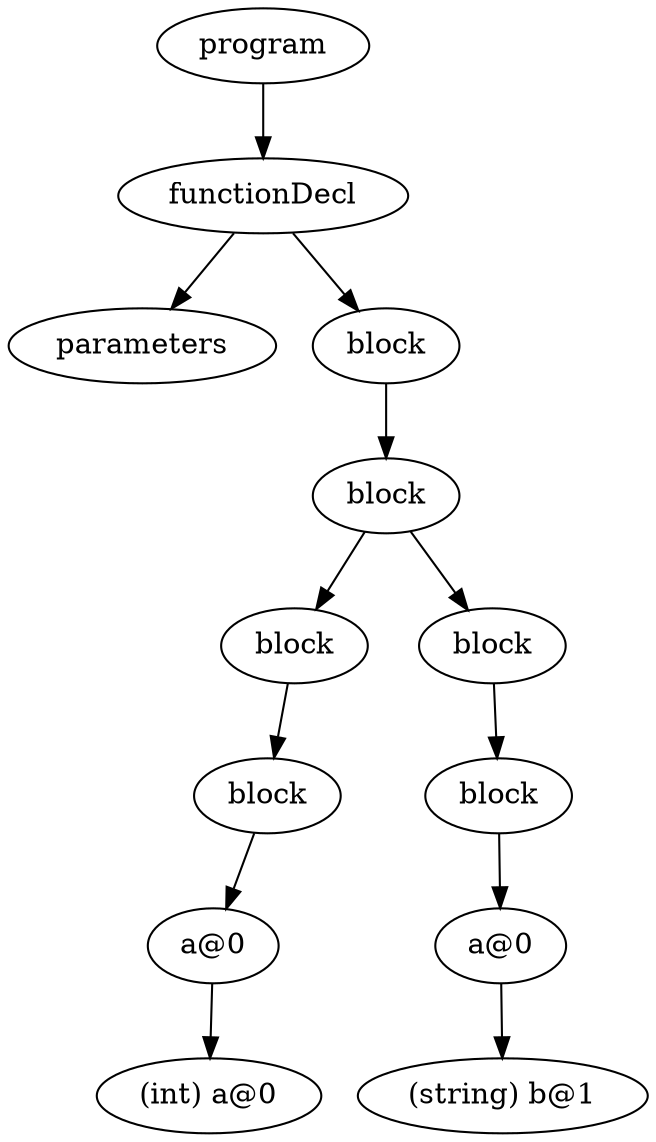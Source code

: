 digraph {
graph [ordering="out"];
node0[label="program"];
node1[label="functionDecl"];
node2[label="parameters"];
node1 -> node2;
node3[label="block"];
node4[label="block"];
node5[label="block"];
node6[label="block"];
node7[label="a@0"];
node8[label="(int) a@0"];
node7 -> node8;
node6 -> node7;
node5 -> node6;
node4 -> node5;
node9[label="block"];
node10[label="block"];
node11[label="a@0"];
node12[label="(string) b@1"];
node11 -> node12;
node10 -> node11;
node9 -> node10;
node4 -> node9;
node3 -> node4;
node1 -> node3;
node0 -> node1;
}
